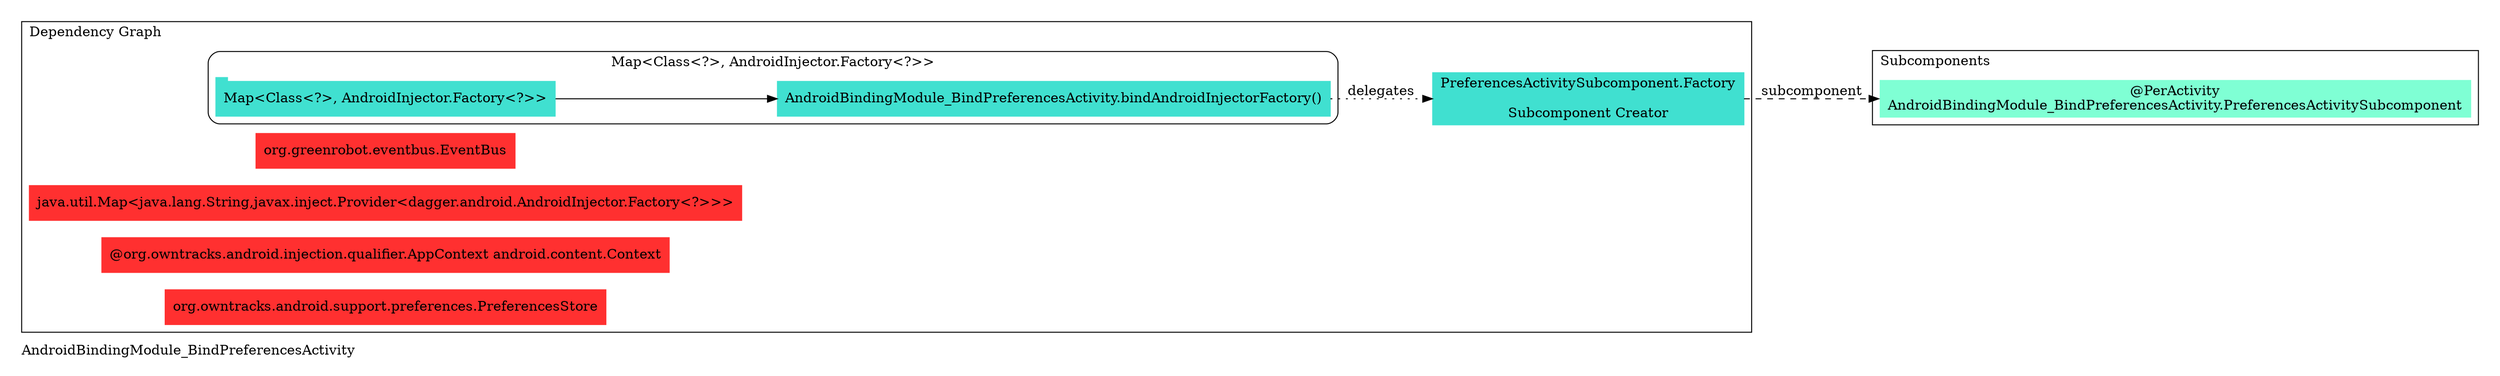 digraph "org.owntracks.android.injection.modules.AndroidBindingModule_BindPreferencesActivity" {
  graph [rankdir="LR", labeljust="l", label="AndroidBindingModule_BindPreferencesActivity", pad="0.2", compound="true"]
  node [shape="rectangle", style="filled", color="turquoise"]
  subgraph "cluster_Entry Points" {
    graph [labeljust="l", label="Entry Points"]
    node [shape="component", penwidth="2"]
  }
  subgraph "cluster_Dependency Graph" {
    graph [labeljust="l", label="Dependency Graph"]
    "0055c2e3-fd6c-43cb-bb87-df9d5ee7d2f3" [label="AndroidBindingModule_BindPreferencesActivity.bindAndroidInjectorFactory()", color="turquoise"]
    "9ac5ef70-fa9c-4f14-9afc-24c137e5bf87" [label="PreferencesActivitySubcomponent.Factory\n\nSubcomponent Creator", color="turquoise"]
    "1023f576-2e4a-4a83-92b2-3f0c3209980c" [label="org.greenrobot.eventbus.EventBus", color="firebrick1"]
    "cc6888f6-0f6c-4279-b977-105ec35f67c1" [label="java.util.Map<java.lang.String,javax.inject.Provider<dagger.android.AndroidInjector.Factory<?>>>", color="firebrick1"]
    "07ee1f18-edcd-4966-9a1e-a659c37c45f8" [label="@org.owntracks.android.injection.qualifier.AppContext android.content.Context", color="firebrick1"]
    "f146ca4f-0b76-4fea-9287-18b6278413b2" [label="org.owntracks.android.support.preferences.PreferencesStore", color="firebrick1"]
    subgraph "cluster_Map<Class<?>, AndroidInjector.Factory<?>>" {
      graph [label="Map<Class<?>, AndroidInjector.Factory<?>>", labeljust="c", style="rounded", color="black"]
      "b259b0fe-6edb-4d1e-8813-df9b487cd485" [label="Map<Class<?>, AndroidInjector.Factory<?>>", color="turquoise", shape="tab"]
      "0055c2e3-fd6c-43cb-bb87-df9d5ee7d2f3" [label="AndroidBindingModule_BindPreferencesActivity.bindAndroidInjectorFactory()", color="turquoise"]
    }
  }
  subgraph "cluster_Subcomponents" {
    graph [labeljust="l", shape="folder", label="Subcomponents"]
    "7e7ea9af-f5bc-4c0e-bc79-132e2e07f9ba" [label="@PerActivity\nAndroidBindingModule_BindPreferencesActivity.PreferencesActivitySubcomponent", href="full_org.owntracks.android.injection.modules.AndroidBindingModule_BindPreferencesActivity.PreferencesActivitySubcomponent.svg", color="aquamarine"]
  }
  "b259b0fe-6edb-4d1e-8813-df9b487cd485" -> "0055c2e3-fd6c-43cb-bb87-df9d5ee7d2f3"
  "0055c2e3-fd6c-43cb-bb87-df9d5ee7d2f3" -> "9ac5ef70-fa9c-4f14-9afc-24c137e5bf87" [style="dotted", label="delegates"]
  "9ac5ef70-fa9c-4f14-9afc-24c137e5bf87" -> "7e7ea9af-f5bc-4c0e-bc79-132e2e07f9ba" [style="dashed", label="subcomponent", headport="w"]
}
